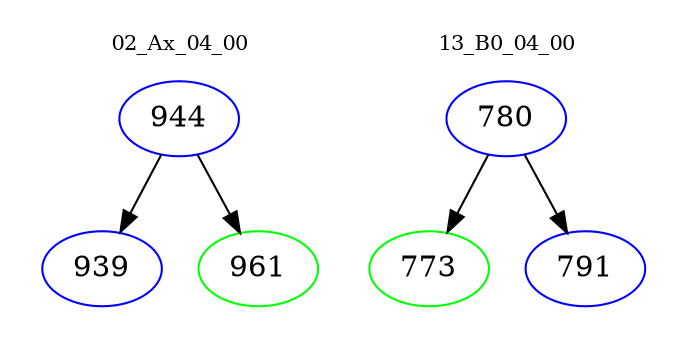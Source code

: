 digraph{
subgraph cluster_0 {
color = white
label = "02_Ax_04_00";
fontsize=10;
T0_944 [label="944", color="blue"]
T0_944 -> T0_939 [color="black"]
T0_939 [label="939", color="blue"]
T0_944 -> T0_961 [color="black"]
T0_961 [label="961", color="green"]
}
subgraph cluster_1 {
color = white
label = "13_B0_04_00";
fontsize=10;
T1_780 [label="780", color="blue"]
T1_780 -> T1_773 [color="black"]
T1_773 [label="773", color="green"]
T1_780 -> T1_791 [color="black"]
T1_791 [label="791", color="blue"]
}
}
